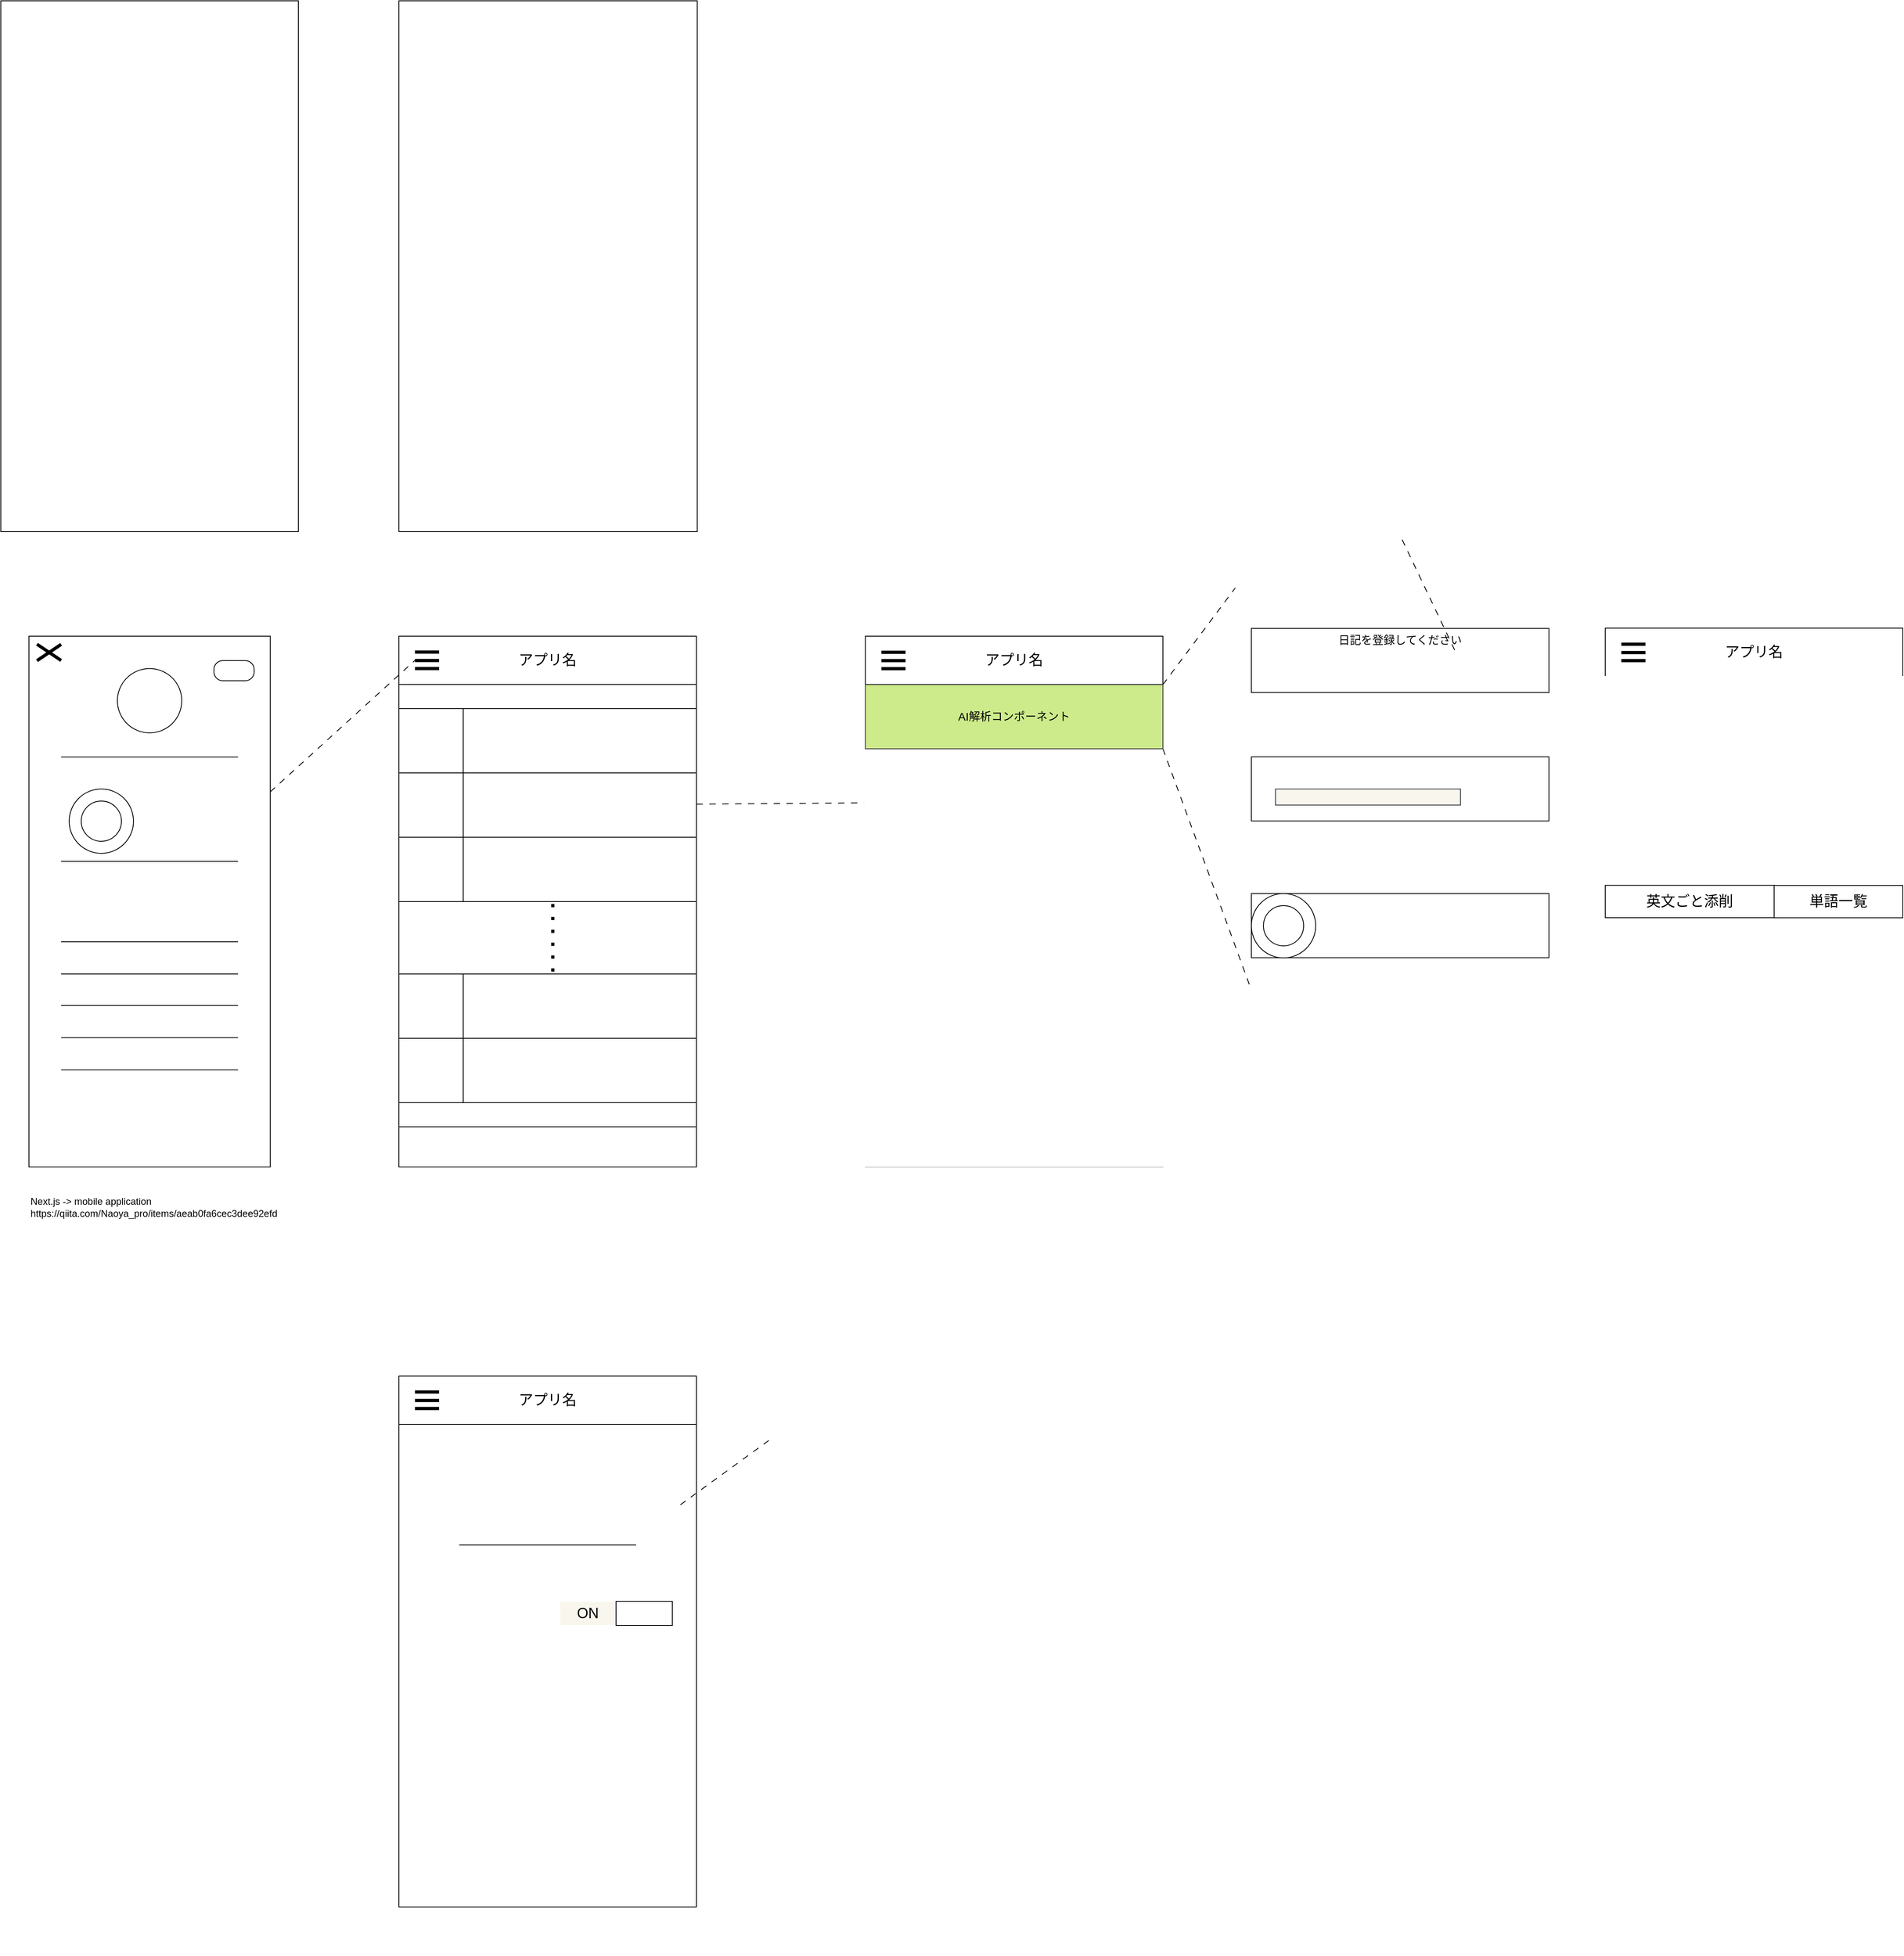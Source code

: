 <mxfile>
    <diagram id="rImYpuaXpdGkRyLqWvei" name="ページ1">
        <mxGraphModel dx="2446" dy="2177" grid="1" gridSize="10" guides="1" tooltips="1" connect="1" arrows="1" fold="1" page="0" pageScale="1" pageWidth="827" pageHeight="1169" math="0" shadow="0">
            <root>
                <mxCell id="0"/>
                <mxCell id="1" parent="0"/>
                <mxCell id="8" value="" style="rounded=0;whiteSpace=wrap;html=1;" parent="1" vertex="1">
                    <mxGeometry x="-260" y="90" width="370" height="660" as="geometry"/>
                </mxCell>
                <mxCell id="10" value="アプリ名" style="rounded=0;whiteSpace=wrap;html=1;fontSize=18;" parent="1" vertex="1">
                    <mxGeometry x="-260" y="90" width="370" height="60" as="geometry"/>
                </mxCell>
                <mxCell id="12" value="&amp;nbsp; 2024年1月" style="rounded=0;whiteSpace=wrap;html=1;fontSize=18;fontColor=#FFFFFF;align=left;" parent="1" vertex="1">
                    <mxGeometry x="-260" y="150" width="370" height="30" as="geometry"/>
                </mxCell>
                <mxCell id="17" value="&amp;nbsp; 2023年12月" style="rounded=0;whiteSpace=wrap;html=1;fontSize=18;fontColor=#FFFFFF;align=left;" parent="1" vertex="1">
                    <mxGeometry x="-260" y="670" width="370" height="30" as="geometry"/>
                </mxCell>
                <mxCell id="19" value="" style="group" parent="1" vertex="1" connectable="0">
                    <mxGeometry x="-260" y="180" width="370" height="80" as="geometry"/>
                </mxCell>
                <mxCell id="16" value="&amp;nbsp;I woke up in the mornig at 7:00 am.&lt;br&gt;&amp;nbsp;..." style="rounded=0;whiteSpace=wrap;html=1;fontSize=18;fontColor=#FFFFFF;align=left;verticalAlign=top;" parent="19" vertex="1">
                    <mxGeometry x="80" width="290" height="80" as="geometry"/>
                </mxCell>
                <mxCell id="18" value="&lt;font style=&quot;font-size: 26px;&quot;&gt;20&lt;/font&gt;&lt;br&gt;&lt;font style=&quot;font-size: 14px;&quot;&gt;日&lt;/font&gt;" style="whiteSpace=wrap;html=1;aspect=fixed;fontSize=18;fontColor=#FFFFFF;" parent="19" vertex="1">
                    <mxGeometry width="80" height="80" as="geometry"/>
                </mxCell>
                <mxCell id="20" value="" style="group" parent="1" vertex="1" connectable="0">
                    <mxGeometry x="-260" y="260" width="370" height="80" as="geometry"/>
                </mxCell>
                <mxCell id="21" value="" style="rounded=0;whiteSpace=wrap;html=1;fontSize=18;fontColor=#FFFFFF;align=left;verticalAlign=top;" parent="20" vertex="1">
                    <mxGeometry x="80" width="290" height="80" as="geometry"/>
                </mxCell>
                <mxCell id="22" value="&lt;span style=&quot;font-size: 26px;&quot;&gt;19&lt;/span&gt;&lt;br&gt;&lt;span style=&quot;font-size: 14px;&quot;&gt;土&lt;/span&gt;" style="whiteSpace=wrap;html=1;aspect=fixed;fontSize=18;fontColor=#FFFFFF;" parent="20" vertex="1">
                    <mxGeometry width="80" height="80" as="geometry"/>
                </mxCell>
                <mxCell id="23" value="" style="group" parent="1" vertex="1" connectable="0">
                    <mxGeometry x="-260" y="340" width="370" height="80" as="geometry"/>
                </mxCell>
                <mxCell id="24" value="" style="rounded=0;whiteSpace=wrap;html=1;fontSize=18;fontColor=#FFFFFF;align=left;verticalAlign=top;" parent="23" vertex="1">
                    <mxGeometry x="80" width="290" height="80" as="geometry"/>
                </mxCell>
                <mxCell id="25" value="&lt;span style=&quot;font-size: 26px;&quot;&gt;18&lt;/span&gt;&lt;br&gt;&lt;span style=&quot;font-size: 14px;&quot;&gt;金&lt;/span&gt;" style="whiteSpace=wrap;html=1;aspect=fixed;fontSize=18;fontColor=#FFFFFF;" parent="23" vertex="1">
                    <mxGeometry width="80" height="80" as="geometry"/>
                </mxCell>
                <mxCell id="26" value="" style="group" parent="1" vertex="1" connectable="0">
                    <mxGeometry x="-260" y="590" width="370" height="80" as="geometry"/>
                </mxCell>
                <mxCell id="27" value="" style="rounded=0;whiteSpace=wrap;html=1;fontSize=18;fontColor=#FFFFFF;align=left;verticalAlign=top;" parent="26" vertex="1">
                    <mxGeometry x="80" width="290" height="80" as="geometry"/>
                </mxCell>
                <mxCell id="28" value="&lt;span style=&quot;font-size: 26px;&quot;&gt;1&lt;/span&gt;&lt;br&gt;&lt;span style=&quot;font-size: 14px;&quot;&gt;火&lt;/span&gt;" style="whiteSpace=wrap;html=1;aspect=fixed;fontSize=18;fontColor=#FFFFFF;" parent="26" vertex="1">
                    <mxGeometry width="80" height="80" as="geometry"/>
                </mxCell>
                <mxCell id="29" value="" style="group" parent="1" vertex="1" connectable="0">
                    <mxGeometry x="-260" y="510" width="370" height="80" as="geometry"/>
                </mxCell>
                <mxCell id="30" value="" style="rounded=0;whiteSpace=wrap;html=1;fontSize=18;fontColor=#FFFFFF;align=left;verticalAlign=top;" parent="29" vertex="1">
                    <mxGeometry x="80" width="290" height="80" as="geometry"/>
                </mxCell>
                <mxCell id="31" value="&lt;span style=&quot;font-size: 26px;&quot;&gt;2&lt;/span&gt;&lt;br&gt;&lt;span style=&quot;font-size: 14px;&quot;&gt;水&lt;/span&gt;" style="whiteSpace=wrap;html=1;aspect=fixed;fontSize=18;fontColor=#FFFFFF;" parent="29" vertex="1">
                    <mxGeometry width="80" height="80" as="geometry"/>
                </mxCell>
                <mxCell id="32" value="" style="endArrow=none;dashed=1;html=1;dashPattern=1 3;strokeWidth=4;fontSize=14;fontColor=#FFFFFF;exitX=0.384;exitY=-0.037;exitDx=0;exitDy=0;exitPerimeter=0;entryX=0.384;entryY=1.038;entryDx=0;entryDy=0;entryPerimeter=0;" parent="1" source="30" target="24" edge="1">
                    <mxGeometry width="50" height="50" relative="1" as="geometry">
                        <mxPoint x="200" y="440" as="sourcePoint"/>
                        <mxPoint x="250" y="390" as="targetPoint"/>
                    </mxGeometry>
                </mxCell>
                <mxCell id="37" value="" style="group" parent="1" vertex="1" connectable="0">
                    <mxGeometry x="-240" y="109.79" width="30" height="20.43" as="geometry"/>
                </mxCell>
                <mxCell id="34" value="" style="endArrow=none;html=1;strokeWidth=4;fontSize=14;fontColor=#FFFFFF;" parent="37" edge="1">
                    <mxGeometry width="50" height="50" relative="1" as="geometry">
                        <mxPoint as="sourcePoint"/>
                        <mxPoint x="30" as="targetPoint"/>
                    </mxGeometry>
                </mxCell>
                <mxCell id="35" value="" style="endArrow=none;html=1;strokeWidth=4;fontSize=14;fontColor=#FFFFFF;" parent="37" edge="1">
                    <mxGeometry width="50" height="50" relative="1" as="geometry">
                        <mxPoint y="10.43" as="sourcePoint"/>
                        <mxPoint x="30" y="10.43" as="targetPoint"/>
                    </mxGeometry>
                </mxCell>
                <mxCell id="36" value="" style="endArrow=none;html=1;strokeWidth=4;fontSize=14;fontColor=#FFFFFF;" parent="37" edge="1">
                    <mxGeometry width="50" height="50" relative="1" as="geometry">
                        <mxPoint y="20.43" as="sourcePoint"/>
                        <mxPoint x="30" y="20.43" as="targetPoint"/>
                    </mxGeometry>
                </mxCell>
                <mxCell id="121" style="edgeStyle=none;html=1;labelBackgroundColor=none;strokeWidth=1;fontSize=18;fontColor=#FFFFFF;endArrow=none;endFill=0;dashed=1;dashPattern=8 8;" parent="1" source="38" edge="1">
                    <mxGeometry relative="1" as="geometry">
                        <mxPoint x="-240" y="120" as="targetPoint"/>
                    </mxGeometry>
                </mxCell>
                <mxCell id="38" value="" style="rounded=0;whiteSpace=wrap;html=1;fontSize=14;fontColor=#FFFFFF;" parent="1" vertex="1">
                    <mxGeometry x="-720" y="90" width="300" height="660" as="geometry"/>
                </mxCell>
                <mxCell id="43" value="" style="group" parent="1" vertex="1" connectable="0">
                    <mxGeometry x="-710" y="100" width="30" height="20.43" as="geometry"/>
                </mxCell>
                <mxCell id="42" value="" style="endArrow=none;html=1;strokeWidth=4;fontSize=14;fontColor=#FFFFFF;" parent="43" edge="1">
                    <mxGeometry width="50" height="50" relative="1" as="geometry">
                        <mxPoint y="20.43" as="sourcePoint"/>
                        <mxPoint x="30" y="0.21" as="targetPoint"/>
                    </mxGeometry>
                </mxCell>
                <mxCell id="40" value="" style="endArrow=none;html=1;strokeWidth=4;fontSize=14;fontColor=#FFFFFF;" parent="43" edge="1">
                    <mxGeometry width="50" height="50" relative="1" as="geometry">
                        <mxPoint as="sourcePoint"/>
                        <mxPoint x="30" y="20.21" as="targetPoint"/>
                    </mxGeometry>
                </mxCell>
                <mxCell id="44" value="" style="ellipse;whiteSpace=wrap;html=1;aspect=fixed;fontSize=14;fontColor=#FFFFFF;" parent="1" vertex="1">
                    <mxGeometry x="-610" y="130.22" width="80" height="80" as="geometry"/>
                </mxCell>
                <mxCell id="45" value="アカウント" style="text;html=1;strokeColor=none;fillColor=none;align=center;verticalAlign=middle;whiteSpace=wrap;rounded=0;fontSize=14;fontColor=#FFFFFF;" parent="1" vertex="1">
                    <mxGeometry x="-615" y="210.22" width="90" height="30" as="geometry"/>
                </mxCell>
                <mxCell id="47" value="ホーム" style="text;html=1;strokeColor=none;fillColor=none;align=center;verticalAlign=middle;whiteSpace=wrap;rounded=0;fontSize=14;fontColor=#FFFFFF;labelBorderColor=none;fontStyle=0;perimeterSpacing=0;strokeWidth=0;" parent="1" vertex="1">
                    <mxGeometry x="-720" y="440" width="300" height="30" as="geometry"/>
                </mxCell>
                <mxCell id="49" value="AI解析一覧（設定）" style="text;html=1;strokeColor=none;fillColor=none;align=center;verticalAlign=middle;whiteSpace=wrap;rounded=0;fontSize=14;fontColor=#FFFFFF;labelBorderColor=none;fontStyle=0;perimeterSpacing=0;strokeWidth=0;" parent="1" vertex="1">
                    <mxGeometry x="-720" y="480" width="300" height="30" as="geometry"/>
                </mxCell>
                <mxCell id="53" value="" style="group" parent="1" vertex="1" connectable="0">
                    <mxGeometry x="-670" y="280" width="80" height="80" as="geometry"/>
                </mxCell>
                <mxCell id="50" value="" style="ellipse;whiteSpace=wrap;html=1;aspect=fixed;labelBorderColor=none;strokeColor=default;strokeWidth=1;fontSize=14;fontColor=#FFFFFF;" parent="53" vertex="1">
                    <mxGeometry width="80" height="80" as="geometry"/>
                </mxCell>
                <mxCell id="51" value="" style="ellipse;whiteSpace=wrap;html=1;aspect=fixed;labelBorderColor=none;strokeColor=default;strokeWidth=1;fontSize=14;fontColor=#FFFFFF;" parent="53" vertex="1">
                    <mxGeometry x="15" y="15" width="50" height="50" as="geometry"/>
                </mxCell>
                <mxCell id="55" value="平均スコア（X ／ 50）" style="text;html=1;strokeColor=none;fillColor=none;align=left;verticalAlign=top;whiteSpace=wrap;rounded=0;fontSize=14;fontColor=#FFFFFF;labelBorderColor=none;fontStyle=0;perimeterSpacing=0;strokeWidth=0;" parent="1" vertex="1">
                    <mxGeometry x="-705" y="250" width="155" height="30" as="geometry"/>
                </mxCell>
                <mxCell id="59" value="連続日記投稿数" style="text;html=1;strokeColor=none;fillColor=none;align=left;verticalAlign=top;whiteSpace=wrap;rounded=0;fontSize=14;fontColor=#FFFFFF;labelBorderColor=none;fontStyle=0;perimeterSpacing=0;strokeWidth=0;" parent="1" vertex="1">
                    <mxGeometry x="-540" y="250" width="120" height="30" as="geometry"/>
                </mxCell>
                <mxCell id="60" value="&lt;font style=&quot;font-size: 48px;&quot;&gt;20&lt;/font&gt;日" style="text;html=1;strokeColor=none;fillColor=none;align=center;verticalAlign=middle;whiteSpace=wrap;rounded=0;fontSize=14;fontColor=#FFFFFF;labelBorderColor=none;fontStyle=0;perimeterSpacing=0;strokeWidth=0;" parent="1" vertex="1">
                    <mxGeometry x="-540" y="280" width="100" height="80" as="geometry"/>
                </mxCell>
                <mxCell id="65" value="アプリ名 ･ アプリバージョン" style="text;html=1;strokeColor=none;fillColor=none;align=left;verticalAlign=bottom;whiteSpace=wrap;rounded=0;fontSize=10;fontColor=#FFFFFF;labelBorderColor=none;fontStyle=0;perimeterSpacing=0;strokeWidth=0;" parent="1" vertex="1">
                    <mxGeometry x="-720" y="730" width="300" height="20" as="geometry"/>
                </mxCell>
                <mxCell id="67" value="&lt;font style=&quot;font-size: 18px;&quot;&gt;ホーム&lt;/font&gt;&lt;span style=&quot;font-size: 18px;&quot;&gt;（/home）&lt;/span&gt;" style="text;html=1;align=center;verticalAlign=middle;resizable=0;points=[];autosize=1;strokeColor=none;fillColor=none;fontSize=10;fontColor=#FFFFFF;" parent="1" vertex="1">
                    <mxGeometry x="-155" y="770" width="160" height="40" as="geometry"/>
                </mxCell>
                <mxCell id="68" value="" style="rounded=0;whiteSpace=wrap;html=1;" parent="1" vertex="1">
                    <mxGeometry x="-260" y="1010" width="370" height="660" as="geometry"/>
                </mxCell>
                <mxCell id="69" value="アプリ名" style="rounded=0;whiteSpace=wrap;html=1;fontSize=18;" parent="1" vertex="1">
                    <mxGeometry x="-260" y="1010" width="370" height="60" as="geometry"/>
                </mxCell>
                <mxCell id="88" value="" style="group" parent="1" vertex="1" connectable="0">
                    <mxGeometry x="-240" y="1029.79" width="30" height="20.43" as="geometry"/>
                </mxCell>
                <mxCell id="89" value="" style="endArrow=none;html=1;strokeWidth=4;fontSize=14;fontColor=#FFFFFF;" parent="88" edge="1">
                    <mxGeometry width="50" height="50" relative="1" as="geometry">
                        <mxPoint as="sourcePoint"/>
                        <mxPoint x="30" as="targetPoint"/>
                    </mxGeometry>
                </mxCell>
                <mxCell id="90" value="" style="endArrow=none;html=1;strokeWidth=4;fontSize=14;fontColor=#FFFFFF;" parent="88" edge="1">
                    <mxGeometry width="50" height="50" relative="1" as="geometry">
                        <mxPoint y="10.43" as="sourcePoint"/>
                        <mxPoint x="30" y="10.43" as="targetPoint"/>
                    </mxGeometry>
                </mxCell>
                <mxCell id="91" value="" style="endArrow=none;html=1;strokeWidth=4;fontSize=14;fontColor=#FFFFFF;" parent="88" edge="1">
                    <mxGeometry width="50" height="50" relative="1" as="geometry">
                        <mxPoint y="20.43" as="sourcePoint"/>
                        <mxPoint x="30" y="20.43" as="targetPoint"/>
                    </mxGeometry>
                </mxCell>
                <mxCell id="92" value="&lt;font style=&quot;font-size: 18px;&quot;&gt;設定&lt;/font&gt;&lt;span style=&quot;font-size: 18px;&quot;&gt;（/settings）&lt;/span&gt;" style="text;html=1;align=center;verticalAlign=middle;resizable=0;points=[];autosize=1;strokeColor=none;fillColor=none;fontSize=10;fontColor=#FFFFFF;" parent="1" vertex="1">
                    <mxGeometry x="-155" y="1690" width="160" height="40" as="geometry"/>
                </mxCell>
                <mxCell id="93" value="" style="html=1;strokeWidth=1;fontSize=18;fontColor=#FFFFFF;labelBackgroundColor=none;endArrow=none;endFill=0;" parent="1" edge="1">
                    <mxGeometry width="100" relative="1" as="geometry">
                        <mxPoint x="-680" y="370" as="sourcePoint"/>
                        <mxPoint x="-460" y="370" as="targetPoint"/>
                    </mxGeometry>
                </mxCell>
                <mxCell id="94" value="" style="html=1;strokeWidth=1;fontSize=18;fontColor=#FFFFFF;labelBackgroundColor=none;endArrow=none;endFill=0;" parent="1" edge="1">
                    <mxGeometry width="100" relative="1" as="geometry">
                        <mxPoint x="-680" y="240.22" as="sourcePoint"/>
                        <mxPoint x="-460" y="240.22" as="targetPoint"/>
                    </mxGeometry>
                </mxCell>
                <mxCell id="95" value="" style="html=1;strokeWidth=1;fontSize=18;fontColor=#FFFFFF;labelBackgroundColor=none;endArrow=none;endFill=0;" parent="1" edge="1">
                    <mxGeometry width="100" relative="1" as="geometry">
                        <mxPoint x="-680" y="470" as="sourcePoint"/>
                        <mxPoint x="-460" y="470" as="targetPoint"/>
                    </mxGeometry>
                </mxCell>
                <mxCell id="96" value="" style="html=1;strokeWidth=1;fontSize=18;fontColor=#FFFFFF;labelBackgroundColor=none;endArrow=none;endFill=0;" parent="1" edge="1">
                    <mxGeometry width="100" relative="1" as="geometry">
                        <mxPoint x="-680" y="510" as="sourcePoint"/>
                        <mxPoint x="-460" y="510" as="targetPoint"/>
                    </mxGeometry>
                </mxCell>
                <mxCell id="98" value="&lt;p style=&quot;line-height: 100%; font-size: 10px;&quot;&gt;&lt;font style=&quot;font-size: 10px;&quot;&gt;Prime&lt;/font&gt;&lt;/p&gt;" style="rounded=1;whiteSpace=wrap;html=1;labelBorderColor=none;strokeColor=default;strokeWidth=1;fontSize=10;fontColor=#FFFFFF;arcSize=44;" parent="1" vertex="1">
                    <mxGeometry x="-490" y="120.43" width="50" height="25" as="geometry"/>
                </mxCell>
                <mxCell id="101" value="&lt;h1 style=&quot;font-size: 18px;&quot;&gt;&lt;u&gt;会員区分&lt;/u&gt;&lt;/h1&gt;&lt;div style=&quot;font-size: 14px;&quot;&gt;&lt;font style=&quot;font-size: 14px;&quot;&gt;無料会員です｡プレミアムサービスに登録することで､AIによる添削を行うことができます｡&lt;/font&gt;&lt;/div&gt;&lt;div style=&quot;font-size: 14px;&quot;&gt;&lt;font style=&quot;font-size: 14px;&quot;&gt;申込みはは&lt;b&gt;こちら&lt;/b&gt;&lt;/font&gt;&lt;/div&gt;" style="text;html=1;strokeColor=none;fillColor=none;spacing=5;spacingTop=-20;whiteSpace=wrap;overflow=hidden;rounded=0;labelBorderColor=none;strokeWidth=1;fontSize=18;fontColor=#FFFFFF;" parent="1" vertex="1">
                    <mxGeometry x="-240" y="1120" width="330" height="100" as="geometry"/>
                </mxCell>
                <mxCell id="103" value="" style="html=1;strokeWidth=1;fontSize=18;fontColor=#FFFFFF;labelBackgroundColor=none;endArrow=none;endFill=0;" parent="1" edge="1">
                    <mxGeometry width="100" relative="1" as="geometry">
                        <mxPoint x="-185" y="1220" as="sourcePoint"/>
                        <mxPoint x="35" y="1220" as="targetPoint"/>
                    </mxGeometry>
                </mxCell>
                <mxCell id="105" style="edgeStyle=none;html=1;entryX=1;entryY=0.5;entryDx=0;entryDy=0;labelBackgroundColor=none;strokeWidth=1;fontSize=14;fontColor=#FFFFFF;endArrow=none;endFill=0;exitX=0;exitY=0.5;exitDx=0;exitDy=0;dashed=1;dashPattern=8 8;" parent="1" source="104" target="101" edge="1">
                    <mxGeometry relative="1" as="geometry"/>
                </mxCell>
                <mxCell id="104" value="&lt;h1 style=&quot;font-size: 18px;&quot;&gt;会員区分&lt;/h1&gt;&lt;div style=&quot;font-size: 14px;&quot;&gt;プレミアム会員に登録されています｡&lt;/div&gt;&lt;div style=&quot;font-size: 14px;&quot;&gt;AIによる添削を行うことができます｡&lt;/div&gt;&lt;div style=&quot;font-size: 14px;&quot;&gt;解除する場合はこちら&lt;/div&gt;" style="text;html=1;strokeColor=none;fillColor=none;spacing=5;spacingTop=-20;whiteSpace=wrap;overflow=hidden;rounded=0;labelBorderColor=none;strokeWidth=1;fontSize=18;fontColor=#FFFFFF;" parent="1" vertex="1">
                    <mxGeometry x="200" y="1040" width="330" height="100" as="geometry"/>
                </mxCell>
                <mxCell id="107" value="通知設定" style="text;html=1;strokeColor=none;fillColor=none;align=center;verticalAlign=middle;whiteSpace=wrap;rounded=0;labelBorderColor=none;strokeWidth=1;fontSize=18;fontColor=#FFFFFF;fontStyle=5" parent="1" vertex="1">
                    <mxGeometry x="-240" y="1285" width="80" height="30" as="geometry"/>
                </mxCell>
                <mxCell id="109" value="ON" style="rounded=0;whiteSpace=wrap;html=1;labelBorderColor=none;strokeColor=#FFFFFF;strokeWidth=1;fontSize=18;fillColor=#f9f7ed;fontColor=#000000;" parent="1" vertex="1">
                    <mxGeometry x="-60" y="1290" width="70" height="30" as="geometry"/>
                </mxCell>
                <mxCell id="110" value="OFF" style="rounded=0;whiteSpace=wrap;html=1;labelBorderColor=none;strokeColor=default;strokeWidth=1;fontSize=18;fontColor=#FFFFFF;" parent="1" vertex="1">
                    <mxGeometry x="10" y="1290" width="70" height="30" as="geometry"/>
                </mxCell>
                <mxCell id="111" value="通知時間" style="text;html=1;strokeColor=none;fillColor=none;align=center;verticalAlign=middle;whiteSpace=wrap;rounded=0;labelBorderColor=none;strokeWidth=1;fontSize=18;fontColor=#FFFFFF;fontStyle=5" parent="1" vertex="1">
                    <mxGeometry x="-240" y="1340" width="80" height="30" as="geometry"/>
                </mxCell>
                <mxCell id="112" value="22:00" style="text;html=1;strokeColor=none;fillColor=none;align=center;verticalAlign=middle;whiteSpace=wrap;rounded=0;labelBorderColor=none;strokeWidth=1;fontSize=18;fontColor=#FFFFFF;" parent="1" vertex="1">
                    <mxGeometry x="-60" y="1340" width="60" height="30" as="geometry"/>
                </mxCell>
                <mxCell id="113" value="解約する" style="text;html=1;strokeColor=none;fillColor=none;align=center;verticalAlign=middle;whiteSpace=wrap;rounded=0;labelBorderColor=none;strokeWidth=1;fontSize=18;fontColor=#FFFFFF;" parent="1" vertex="1">
                    <mxGeometry x="-127.5" y="1620" width="105" height="40" as="geometry"/>
                </mxCell>
                <mxCell id="114" value="平均スコア日数" style="text;html=1;strokeColor=none;fillColor=none;align=center;verticalAlign=middle;whiteSpace=wrap;rounded=0;labelBorderColor=none;strokeWidth=1;fontSize=18;fontColor=#FFFFFF;fontStyle=5" parent="1" vertex="1">
                    <mxGeometry x="-240" y="1390" width="140" height="30" as="geometry"/>
                </mxCell>
                <mxCell id="115" value="7日" style="text;html=1;strokeColor=none;fillColor=none;align=center;verticalAlign=middle;whiteSpace=wrap;rounded=0;labelBorderColor=none;strokeWidth=1;fontSize=18;fontColor=#FFFFFF;" parent="1" vertex="1">
                    <mxGeometry x="-60" y="1390" width="60" height="30" as="geometry"/>
                </mxCell>
                <mxCell id="122" value="" style="rounded=0;whiteSpace=wrap;html=1;" parent="1" vertex="1">
                    <mxGeometry x="320" y="90" width="370" height="660" as="geometry"/>
                </mxCell>
                <mxCell id="123" style="edgeStyle=none;html=1;entryX=-0.005;entryY=0.314;entryDx=0;entryDy=0;entryPerimeter=0;dashed=1;dashPattern=8 8;labelBackgroundColor=none;strokeWidth=1;fontSize=18;fontColor=#FFFFFF;endArrow=none;endFill=0;" parent="1" source="21" target="122" edge="1">
                    <mxGeometry relative="1" as="geometry"/>
                </mxCell>
                <mxCell id="144" value="画面繊維" style="edgeLabel;html=1;align=center;verticalAlign=middle;resizable=0;points=[];fontSize=14;fontColor=#FFFFFF;" parent="123" vertex="1" connectable="0">
                    <mxGeometry x="-0.23" y="-4" relative="1" as="geometry">
                        <mxPoint x="20" y="-22" as="offset"/>
                    </mxGeometry>
                </mxCell>
                <mxCell id="124" value="アプリ名" style="rounded=0;whiteSpace=wrap;html=1;fontSize=18;" parent="1" vertex="1">
                    <mxGeometry x="320" y="90.01" width="370" height="60" as="geometry"/>
                </mxCell>
                <mxCell id="125" value="" style="group" parent="1" vertex="1" connectable="0">
                    <mxGeometry x="340" y="110" width="30" height="20.43" as="geometry"/>
                </mxCell>
                <mxCell id="126" value="" style="endArrow=none;html=1;strokeWidth=4;fontSize=14;fontColor=#FFFFFF;" parent="125" edge="1">
                    <mxGeometry width="50" height="50" relative="1" as="geometry">
                        <mxPoint as="sourcePoint"/>
                        <mxPoint x="30" as="targetPoint"/>
                    </mxGeometry>
                </mxCell>
                <mxCell id="127" value="" style="endArrow=none;html=1;strokeWidth=4;fontSize=14;fontColor=#FFFFFF;" parent="125" edge="1">
                    <mxGeometry width="50" height="50" relative="1" as="geometry">
                        <mxPoint y="10.43" as="sourcePoint"/>
                        <mxPoint x="30" y="10.43" as="targetPoint"/>
                    </mxGeometry>
                </mxCell>
                <mxCell id="128" value="" style="endArrow=none;html=1;strokeWidth=4;fontSize=14;fontColor=#FFFFFF;" parent="125" edge="1">
                    <mxGeometry width="50" height="50" relative="1" as="geometry">
                        <mxPoint y="20.43" as="sourcePoint"/>
                        <mxPoint x="30" y="20.43" as="targetPoint"/>
                    </mxGeometry>
                </mxCell>
                <mxCell id="133" value="" style="group" parent="1" vertex="1" connectable="0">
                    <mxGeometry x="320" y="230" width="370" height="259.78" as="geometry"/>
                </mxCell>
                <mxCell id="129" value="&lt;br&gt;&lt;br&gt;&amp;nbsp; &amp;nbsp; 今朝は7時に起きた｡..." style="rounded=0;whiteSpace=wrap;html=1;labelBorderColor=none;strokeColor=#FFFFFF;strokeWidth=1;fontSize=18;fontColor=#FFFFFF;align=left;verticalAlign=top;" parent="133" vertex="1">
                    <mxGeometry width="370" height="259.78" as="geometry"/>
                </mxCell>
                <mxCell id="131" value="&lt;font style=&quot;font-size: 14px;&quot;&gt;日本語&lt;/font&gt;" style="rounded=1;whiteSpace=wrap;html=1;labelBorderColor=none;strokeColor=#FFFFFF;strokeWidth=1;fontSize=18;fontColor=#FFFFFF;" parent="133" vertex="1">
                    <mxGeometry x="10" y="9.78" width="70" height="30" as="geometry"/>
                </mxCell>
                <mxCell id="134" value="" style="group" parent="1" vertex="1" connectable="0">
                    <mxGeometry x="320" y="490" width="370" height="259.78" as="geometry"/>
                </mxCell>
                <mxCell id="130" value="&lt;br&gt;&lt;br&gt;&lt;br&gt;&amp;nbsp; &amp;nbsp;&amp;nbsp;&amp;nbsp;I woke up in the mornig at 7:00 am.&amp;nbsp;..." style="rounded=0;whiteSpace=wrap;html=1;labelBorderColor=none;strokeColor=#FFFFFF;strokeWidth=1;fontSize=18;fontColor=#FFFFFF;align=left;verticalAlign=top;" parent="134" vertex="1">
                    <mxGeometry width="370" height="259.78" as="geometry"/>
                </mxCell>
                <mxCell id="132" value="&lt;span style=&quot;font-size: 14px;&quot;&gt;英語&lt;/span&gt;" style="rounded=1;whiteSpace=wrap;html=1;labelBorderColor=none;strokeColor=#FFFFFF;strokeWidth=1;fontSize=18;fontColor=#FFFFFF;" parent="134" vertex="1">
                    <mxGeometry x="10" y="9.78" width="70" height="30" as="geometry"/>
                </mxCell>
                <mxCell id="135" value="" style="rounded=0;whiteSpace=wrap;html=1;" parent="1" vertex="1">
                    <mxGeometry x="-260" y="-700" width="371" height="660" as="geometry"/>
                </mxCell>
                <mxCell id="136" value="&lt;font style=&quot;font-size: 18px;&quot;&gt;日記編集&lt;/font&gt;&lt;span style=&quot;font-size: 18px;&quot;&gt;（/diary/[yyyyMMdd]）&lt;/span&gt;" style="text;html=1;align=center;verticalAlign=middle;resizable=0;points=[];autosize=1;strokeColor=none;fillColor=none;fontSize=10;fontColor=#FFFFFF;" parent="1" vertex="1">
                    <mxGeometry x="365" y="770" width="280" height="40" as="geometry"/>
                </mxCell>
                <mxCell id="137" value="&lt;font style=&quot;font-size: 18px;&quot;&gt;ランディングページ（/）&lt;br&gt;&lt;/font&gt;" style="text;html=1;align=center;verticalAlign=middle;resizable=0;points=[];autosize=1;strokeColor=none;fillColor=none;fontSize=10;fontColor=#FFFFFF;" parent="1" vertex="1">
                    <mxGeometry x="-185" y="-30" width="220" height="40" as="geometry"/>
                </mxCell>
                <mxCell id="139" value="" style="rounded=0;whiteSpace=wrap;html=1;" parent="1" vertex="1">
                    <mxGeometry x="-755" y="-700" width="370" height="660" as="geometry"/>
                </mxCell>
                <mxCell id="140" value="&lt;font style=&quot;font-size: 18px;&quot;&gt;テンプレ&lt;/font&gt;" style="text;html=1;align=center;verticalAlign=middle;resizable=0;points=[];autosize=1;strokeColor=none;fillColor=none;fontSize=10;fontColor=#FFFFFF;" parent="1" vertex="1">
                    <mxGeometry x="-620" y="-30" width="100" height="40" as="geometry"/>
                </mxCell>
                <mxCell id="222" style="edgeStyle=none;html=1;dashed=1;dashPattern=8 8;labelBackgroundColor=none;strokeWidth=1;fontSize=18;fontColor=#FFFFFF;endArrow=none;endFill=0;exitX=1;exitY=0;exitDx=0;exitDy=0;" parent="1" source="151" edge="1">
                    <mxGeometry relative="1" as="geometry">
                        <mxPoint x="780" y="30" as="targetPoint"/>
                    </mxGeometry>
                </mxCell>
                <mxCell id="223" style="edgeStyle=none;html=1;dashed=1;dashPattern=8 8;labelBackgroundColor=none;strokeWidth=1;fontSize=18;fontColor=#FFFFFF;endArrow=none;endFill=0;exitX=1;exitY=0;exitDx=0;exitDy=0;" parent="1" source="129" edge="1">
                    <mxGeometry relative="1" as="geometry">
                        <mxPoint x="800.0" y="530" as="targetPoint"/>
                    </mxGeometry>
                </mxCell>
                <mxCell id="151" value="AI解析コンポーネント" style="rounded=0;whiteSpace=wrap;html=1;labelBorderColor=none;strokeColor=#36393d;strokeWidth=1;fontSize=14;fillColor=#cdeb8b;fontColor=#000000;" parent="1" vertex="1">
                    <mxGeometry x="320" y="150.22" width="370" height="79.78" as="geometry"/>
                </mxCell>
                <mxCell id="153" value="日記を登録してください" style="rounded=0;whiteSpace=wrap;html=1;labelBorderColor=none;strokeWidth=1;fontSize=14;verticalAlign=top;" parent="1" vertex="1">
                    <mxGeometry x="800" y="80.33" width="370" height="79.78" as="geometry"/>
                </mxCell>
                <mxCell id="154" value="&lt;span style=&quot;font-size: 18px;&quot;&gt;日記なし&lt;/span&gt;" style="text;html=1;align=center;verticalAlign=middle;resizable=0;points=[];autosize=1;strokeColor=none;fillColor=none;fontSize=10;fontColor=#FFFFFF;" parent="1" vertex="1">
                    <mxGeometry x="800" y="40.33" width="100" height="40" as="geometry"/>
                </mxCell>
                <mxCell id="155" value="&lt;span style=&quot;font-size: 18px;&quot;&gt;AI解析中&lt;/span&gt;" style="text;html=1;align=center;verticalAlign=middle;resizable=0;points=[];autosize=1;strokeColor=none;fillColor=none;fontSize=10;fontColor=#FFFFFF;" parent="1" vertex="1">
                    <mxGeometry x="805" y="200.0" width="90" height="40" as="geometry"/>
                </mxCell>
                <mxCell id="199" value="" style="edgeStyle=none;html=1;dashed=1;dashPattern=8 8;labelBackgroundColor=none;strokeWidth=1;fontSize=18;fontColor=#FFFFFF;endArrow=none;endFill=0;exitX=0.5;exitY=1;exitDx=0;exitDy=0;" parent="1" source="196" target="198" edge="1">
                    <mxGeometry relative="1" as="geometry"/>
                </mxCell>
                <mxCell id="156" value="" style="rounded=0;whiteSpace=wrap;html=1;labelBorderColor=none;strokeWidth=1;fontSize=14;" parent="1" vertex="1">
                    <mxGeometry x="800" y="240" width="370" height="79.78" as="geometry"/>
                </mxCell>
                <mxCell id="158" value="&lt;span style=&quot;font-size: 18px;&quot;&gt;添削中&lt;/span&gt;" style="text;html=1;align=center;verticalAlign=middle;resizable=0;points=[];autosize=1;strokeColor=none;fillColor=none;fontSize=10;fontColor=#FFFFFF;" parent="1" vertex="1">
                    <mxGeometry x="824" y="249.0" width="80" height="40" as="geometry"/>
                </mxCell>
                <mxCell id="159" value="" style="rounded=0;whiteSpace=wrap;html=1;labelBorderColor=none;strokeColor=#FFFFFF;strokeWidth=1;fontSize=14;fontColor=#000000;" parent="1" vertex="1">
                    <mxGeometry x="830" y="280" width="310" height="20" as="geometry"/>
                </mxCell>
                <mxCell id="160" value="" style="rounded=0;whiteSpace=wrap;html=1;labelBorderColor=none;strokeColor=#36393d;strokeWidth=1;fontSize=14;fillColor=#f9f7ed;" parent="1" vertex="1">
                    <mxGeometry x="830" y="280" width="230" height="20" as="geometry"/>
                </mxCell>
                <mxCell id="161" value="&lt;span style=&quot;font-size: 18px;&quot;&gt;解析結果あり&lt;/span&gt;" style="text;html=1;align=center;verticalAlign=middle;resizable=0;points=[];autosize=1;strokeColor=none;fillColor=none;fontSize=10;fontColor=#FFFFFF;" parent="1" vertex="1">
                    <mxGeometry x="800" y="370" width="130" height="40" as="geometry"/>
                </mxCell>
                <mxCell id="162" value="" style="rounded=0;whiteSpace=wrap;html=1;labelBorderColor=none;strokeWidth=1;fontSize=14;" parent="1" vertex="1">
                    <mxGeometry x="800" y="410" width="370" height="79.78" as="geometry"/>
                </mxCell>
                <mxCell id="163" value="&lt;span style=&quot;font-size: 18px;&quot;&gt;添削結果があります&lt;/span&gt;&lt;br&gt;&lt;div style=&quot;text-align: left;&quot;&gt;&lt;span style=&quot;background-color: initial;&quot;&gt;&lt;font style=&quot;font-size: 14px;&quot;&gt;（2024年1月19日）&lt;/font&gt;&lt;/span&gt;&lt;/div&gt;" style="text;html=1;align=center;verticalAlign=middle;resizable=0;points=[];autosize=1;strokeColor=none;fillColor=none;fontSize=10;fontColor=#FFFFFF;" parent="1" vertex="1">
                    <mxGeometry x="880" y="424.89" width="190" height="50" as="geometry"/>
                </mxCell>
                <mxCell id="166" value="表示する" style="rounded=1;whiteSpace=wrap;html=1;labelBorderColor=none;strokeColor=#FFFFFF;strokeWidth=1;fontSize=14;fontColor=#FFFFFF;" parent="1" vertex="1">
                    <mxGeometry x="1080" y="417.55" width="80" height="29.89" as="geometry"/>
                </mxCell>
                <mxCell id="168" value="" style="rounded=0;whiteSpace=wrap;html=1;" parent="1" vertex="1">
                    <mxGeometry x="1240" y="80" width="370" height="660" as="geometry"/>
                </mxCell>
                <mxCell id="169" value="アプリ名" style="rounded=0;whiteSpace=wrap;html=1;fontSize=18;" parent="1" vertex="1">
                    <mxGeometry x="1240" y="80.01" width="370" height="60" as="geometry"/>
                </mxCell>
                <mxCell id="170" value="" style="group" parent="1" vertex="1" connectable="0">
                    <mxGeometry x="1260" y="100" width="30" height="20.43" as="geometry"/>
                </mxCell>
                <mxCell id="171" value="" style="endArrow=none;html=1;strokeWidth=4;fontSize=14;fontColor=#FFFFFF;" parent="170" edge="1">
                    <mxGeometry width="50" height="50" relative="1" as="geometry">
                        <mxPoint as="sourcePoint"/>
                        <mxPoint x="30" as="targetPoint"/>
                    </mxGeometry>
                </mxCell>
                <mxCell id="172" value="" style="endArrow=none;html=1;strokeWidth=4;fontSize=14;fontColor=#FFFFFF;" parent="170" edge="1">
                    <mxGeometry width="50" height="50" relative="1" as="geometry">
                        <mxPoint y="10.43" as="sourcePoint"/>
                        <mxPoint x="30" y="10.43" as="targetPoint"/>
                    </mxGeometry>
                </mxCell>
                <mxCell id="173" value="" style="endArrow=none;html=1;strokeWidth=4;fontSize=14;fontColor=#FFFFFF;" parent="170" edge="1">
                    <mxGeometry width="50" height="50" relative="1" as="geometry">
                        <mxPoint y="20.43" as="sourcePoint"/>
                        <mxPoint x="30" y="20.43" as="targetPoint"/>
                    </mxGeometry>
                </mxCell>
                <mxCell id="183" value="&lt;font style=&quot;font-size: 18px;&quot;&gt;添削結果&lt;/font&gt;&lt;span style=&quot;font-size: 18px;&quot;&gt;（/correction/[yyyyMMdd]）&lt;/span&gt;" style="text;html=1;align=center;verticalAlign=middle;resizable=0;points=[];autosize=1;strokeColor=none;fillColor=none;fontSize=10;fontColor=#FFFFFF;" parent="1" vertex="1">
                    <mxGeometry x="1265" y="760" width="320" height="40" as="geometry"/>
                </mxCell>
                <mxCell id="185" value="" style="ellipse;whiteSpace=wrap;html=1;aspect=fixed;labelBorderColor=none;strokeColor=default;strokeWidth=1;fontSize=14;fontColor=#FFFFFF;" parent="1" vertex="1">
                    <mxGeometry x="800" y="410" width="80" height="80" as="geometry"/>
                </mxCell>
                <mxCell id="186" value="" style="ellipse;whiteSpace=wrap;html=1;aspect=fixed;labelBorderColor=none;strokeColor=default;strokeWidth=1;fontSize=14;fontColor=#FFFFFF;" parent="1" vertex="1">
                    <mxGeometry x="815" y="425" width="50" height="50" as="geometry"/>
                </mxCell>
                <mxCell id="196" value="1日5回まで保存（添削）可能&lt;br&gt;→ そもそもそんなに需要は無い認識" style="text;html=1;strokeColor=none;fillColor=none;align=left;verticalAlign=middle;whiteSpace=wrap;rounded=0;labelBorderColor=none;strokeWidth=1;fontSize=18;fontColor=#FFFFFF;" parent="1" vertex="1">
                    <mxGeometry x="830" y="-100" width="315" height="70" as="geometry"/>
                </mxCell>
                <mxCell id="197" value="下書き" style="rounded=1;whiteSpace=wrap;html=1;labelBorderColor=none;strokeColor=#FFFFFF;strokeWidth=1;fontSize=14;fontColor=#FFFFFF;" parent="1" vertex="1">
                    <mxGeometry x="850" y="112.93" width="80" height="40" as="geometry"/>
                </mxCell>
                <mxCell id="198" value="保存／添削" style="rounded=1;whiteSpace=wrap;html=1;labelBorderColor=none;strokeColor=#FFFFFF;strokeWidth=1;fontSize=14;fontColor=#FFFFFF;" parent="1" vertex="1">
                    <mxGeometry x="1010" y="112.93" width="110" height="40" as="geometry"/>
                </mxCell>
                <mxCell id="206" value="" style="group" parent="1" vertex="1" connectable="0">
                    <mxGeometry x="-720" y="520" width="300" height="30" as="geometry"/>
                </mxCell>
                <mxCell id="61" value="設定" style="text;html=1;strokeColor=none;fillColor=none;align=center;verticalAlign=middle;whiteSpace=wrap;rounded=0;fontSize=14;fontColor=#FFFFFF;labelBorderColor=none;fontStyle=0;perimeterSpacing=0;strokeWidth=0;" parent="206" vertex="1">
                    <mxGeometry width="300" height="30" as="geometry"/>
                </mxCell>
                <mxCell id="97" value="" style="html=1;strokeWidth=1;fontSize=18;fontColor=#FFFFFF;labelBackgroundColor=none;endArrow=none;endFill=0;" parent="206" edge="1">
                    <mxGeometry width="100" relative="1" as="geometry">
                        <mxPoint x="40" y="29.2" as="sourcePoint"/>
                        <mxPoint x="260" y="29.2" as="targetPoint"/>
                    </mxGeometry>
                </mxCell>
                <mxCell id="207" value="" style="group" parent="1" vertex="1" connectable="0">
                    <mxGeometry x="-720" y="560" width="300" height="30" as="geometry"/>
                </mxCell>
                <mxCell id="208" value="Q&amp;amp;A" style="text;html=1;strokeColor=none;fillColor=none;align=center;verticalAlign=middle;whiteSpace=wrap;rounded=0;fontSize=14;fontColor=#FFFFFF;labelBorderColor=none;fontStyle=0;perimeterSpacing=0;strokeWidth=0;" parent="207" vertex="1">
                    <mxGeometry width="300" height="30" as="geometry"/>
                </mxCell>
                <mxCell id="209" value="" style="html=1;strokeWidth=1;fontSize=18;fontColor=#FFFFFF;labelBackgroundColor=none;endArrow=none;endFill=0;" parent="207" edge="1">
                    <mxGeometry width="100" relative="1" as="geometry">
                        <mxPoint x="40" y="29.2" as="sourcePoint"/>
                        <mxPoint x="260" y="29.2" as="targetPoint"/>
                    </mxGeometry>
                </mxCell>
                <mxCell id="210" value="" style="group" parent="1" vertex="1" connectable="0">
                    <mxGeometry x="-720" y="600" width="300" height="30" as="geometry"/>
                </mxCell>
                <mxCell id="211" value="お問い合わせ" style="text;html=1;strokeColor=none;fillColor=none;align=center;verticalAlign=middle;whiteSpace=wrap;rounded=0;fontSize=14;fontColor=#FFFFFF;labelBorderColor=none;fontStyle=0;perimeterSpacing=0;strokeWidth=0;" parent="210" vertex="1">
                    <mxGeometry width="300" height="30" as="geometry"/>
                </mxCell>
                <mxCell id="212" value="" style="html=1;strokeWidth=1;fontSize=18;fontColor=#FFFFFF;labelBackgroundColor=none;endArrow=none;endFill=0;" parent="210" edge="1">
                    <mxGeometry width="100" relative="1" as="geometry">
                        <mxPoint x="40" y="29.2" as="sourcePoint"/>
                        <mxPoint x="260" y="29.2" as="targetPoint"/>
                    </mxGeometry>
                </mxCell>
                <mxCell id="213" value="編集する" style="rounded=1;whiteSpace=wrap;html=1;labelBorderColor=none;strokeColor=#FFFFFF;strokeWidth=1;fontSize=14;fontColor=#FFFFFF;" parent="1" vertex="1">
                    <mxGeometry x="1080" y="452.55" width="80" height="29.89" as="geometry"/>
                </mxCell>
                <mxCell id="214" value="" style="group" parent="1" vertex="1" connectable="0">
                    <mxGeometry x="1240" y="140" width="370" height="259.78" as="geometry"/>
                </mxCell>
                <mxCell id="215" value="&lt;br&gt;&lt;br&gt;&lt;br&gt;&amp;nbsp; &amp;nbsp;&amp;nbsp;&amp;nbsp;I woke up in the mornig at 7:00 am.&amp;nbsp;..." style="rounded=0;whiteSpace=wrap;html=1;labelBorderColor=none;strokeColor=#FFFFFF;strokeWidth=1;fontSize=18;fontColor=#FFFFFF;align=left;verticalAlign=top;" parent="214" vertex="1">
                    <mxGeometry width="370" height="259.78" as="geometry"/>
                </mxCell>
                <mxCell id="216" value="&lt;span style=&quot;font-size: 14px;&quot;&gt;添削した英文&lt;/span&gt;" style="rounded=1;whiteSpace=wrap;html=1;labelBorderColor=none;strokeColor=#FFFFFF;strokeWidth=1;fontSize=18;fontColor=#FFFFFF;" parent="214" vertex="1">
                    <mxGeometry x="10" y="9.78" width="110" height="30" as="geometry"/>
                </mxCell>
                <mxCell id="217" value="" style="rounded=0;whiteSpace=wrap;html=1;labelBorderColor=none;strokeColor=#FFFFFF;strokeWidth=1;fontSize=18;fontColor=#FFFFFF;align=left;verticalAlign=top;" parent="1" vertex="1">
                    <mxGeometry x="1240" y="399.78" width="210" height="340.22" as="geometry"/>
                </mxCell>
                <mxCell id="219" value="" style="rounded=0;whiteSpace=wrap;html=1;labelBorderColor=none;strokeColor=#FFFFFF;strokeWidth=1;fontSize=18;fontColor=#FFFFFF;align=left;verticalAlign=top;" parent="1" vertex="1">
                    <mxGeometry x="1450" y="399.78" width="160" height="340.22" as="geometry"/>
                </mxCell>
                <mxCell id="220" value="英文ごと添削" style="rounded=0;whiteSpace=wrap;html=1;fontSize=18;" parent="1" vertex="1">
                    <mxGeometry x="1240" y="399.78" width="210" height="40.22" as="geometry"/>
                </mxCell>
                <mxCell id="221" value="単語一覧" style="rounded=0;whiteSpace=wrap;html=1;fontSize=18;" parent="1" vertex="1">
                    <mxGeometry x="1450" y="399.89" width="160" height="40.22" as="geometry"/>
                </mxCell>
                <mxCell id="224" value="Next.js -&amp;gt; mobile application&lt;br&gt;https://qiita.com/Naoya_pro/items/aeab0fa6cec3dee92efd" style="text;html=1;align=left;verticalAlign=middle;resizable=0;points=[];autosize=1;strokeColor=none;fillColor=none;" parent="1" vertex="1">
                    <mxGeometry x="-720" y="780" width="330" height="40" as="geometry"/>
                </mxCell>
            </root>
        </mxGraphModel>
    </diagram>
</mxfile>